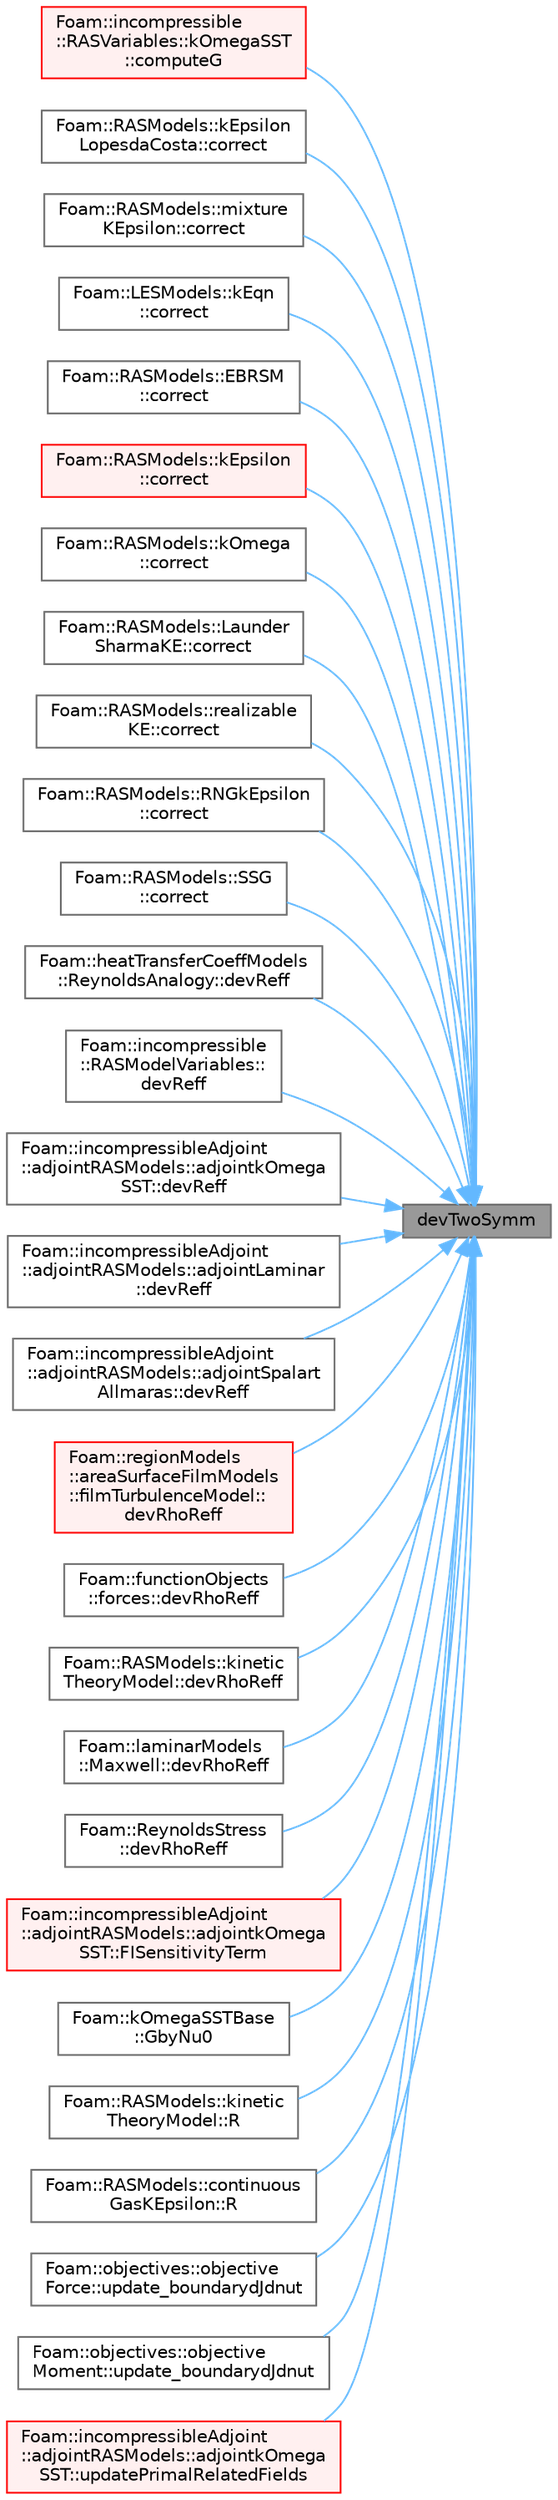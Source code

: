 digraph "devTwoSymm"
{
 // LATEX_PDF_SIZE
  bgcolor="transparent";
  edge [fontname=Helvetica,fontsize=10,labelfontname=Helvetica,labelfontsize=10];
  node [fontname=Helvetica,fontsize=10,shape=box,height=0.2,width=0.4];
  rankdir="RL";
  Node1 [id="Node000001",label="devTwoSymm",height=0.2,width=0.4,color="gray40", fillcolor="grey60", style="filled", fontcolor="black",tooltip=" "];
  Node1 -> Node2 [id="edge1_Node000001_Node000002",dir="back",color="steelblue1",style="solid",tooltip=" "];
  Node2 [id="Node000002",label="Foam::incompressible\l::RASVariables::kOmegaSST\l::computeG",height=0.2,width=0.4,color="red", fillcolor="#FFF0F0", style="filled",URL="$classFoam_1_1incompressible_1_1RASVariables_1_1kOmegaSST.html#a0a6f89743958f63eb445b78e20df2869",tooltip=" "];
  Node1 -> Node6 [id="edge2_Node000001_Node000006",dir="back",color="steelblue1",style="solid",tooltip=" "];
  Node6 [id="Node000006",label="Foam::RASModels::kEpsilon\lLopesdaCosta::correct",height=0.2,width=0.4,color="grey40", fillcolor="white", style="filled",URL="$classFoam_1_1RASModels_1_1kEpsilonLopesdaCosta.html#a3ae44b28050c3aa494c1d8e18cf618c1",tooltip=" "];
  Node1 -> Node7 [id="edge3_Node000001_Node000007",dir="back",color="steelblue1",style="solid",tooltip=" "];
  Node7 [id="Node000007",label="Foam::RASModels::mixture\lKEpsilon::correct",height=0.2,width=0.4,color="grey40", fillcolor="white", style="filled",URL="$classFoam_1_1RASModels_1_1mixtureKEpsilon.html#a3ae44b28050c3aa494c1d8e18cf618c1",tooltip=" "];
  Node1 -> Node8 [id="edge4_Node000001_Node000008",dir="back",color="steelblue1",style="solid",tooltip=" "];
  Node8 [id="Node000008",label="Foam::LESModels::kEqn\l::correct",height=0.2,width=0.4,color="grey40", fillcolor="white", style="filled",URL="$classFoam_1_1LESModels_1_1kEqn.html#a3ae44b28050c3aa494c1d8e18cf618c1",tooltip=" "];
  Node1 -> Node9 [id="edge5_Node000001_Node000009",dir="back",color="steelblue1",style="solid",tooltip=" "];
  Node9 [id="Node000009",label="Foam::RASModels::EBRSM\l::correct",height=0.2,width=0.4,color="grey40", fillcolor="white", style="filled",URL="$classFoam_1_1RASModels_1_1EBRSM.html#a3ae44b28050c3aa494c1d8e18cf618c1",tooltip=" "];
  Node1 -> Node10 [id="edge6_Node000001_Node000010",dir="back",color="steelblue1",style="solid",tooltip=" "];
  Node10 [id="Node000010",label="Foam::RASModels::kEpsilon\l::correct",height=0.2,width=0.4,color="red", fillcolor="#FFF0F0", style="filled",URL="$classFoam_1_1RASModels_1_1kEpsilon.html#a3ae44b28050c3aa494c1d8e18cf618c1",tooltip=" "];
  Node1 -> Node12 [id="edge7_Node000001_Node000012",dir="back",color="steelblue1",style="solid",tooltip=" "];
  Node12 [id="Node000012",label="Foam::RASModels::kOmega\l::correct",height=0.2,width=0.4,color="grey40", fillcolor="white", style="filled",URL="$classFoam_1_1RASModels_1_1kOmega.html#a3ae44b28050c3aa494c1d8e18cf618c1",tooltip=" "];
  Node1 -> Node13 [id="edge8_Node000001_Node000013",dir="back",color="steelblue1",style="solid",tooltip=" "];
  Node13 [id="Node000013",label="Foam::RASModels::Launder\lSharmaKE::correct",height=0.2,width=0.4,color="grey40", fillcolor="white", style="filled",URL="$classFoam_1_1RASModels_1_1LaunderSharmaKE.html#a3ae44b28050c3aa494c1d8e18cf618c1",tooltip=" "];
  Node1 -> Node14 [id="edge9_Node000001_Node000014",dir="back",color="steelblue1",style="solid",tooltip=" "];
  Node14 [id="Node000014",label="Foam::RASModels::realizable\lKE::correct",height=0.2,width=0.4,color="grey40", fillcolor="white", style="filled",URL="$classFoam_1_1RASModels_1_1realizableKE.html#a3ae44b28050c3aa494c1d8e18cf618c1",tooltip=" "];
  Node1 -> Node15 [id="edge10_Node000001_Node000015",dir="back",color="steelblue1",style="solid",tooltip=" "];
  Node15 [id="Node000015",label="Foam::RASModels::RNGkEpsilon\l::correct",height=0.2,width=0.4,color="grey40", fillcolor="white", style="filled",URL="$classFoam_1_1RASModels_1_1RNGkEpsilon.html#a3ae44b28050c3aa494c1d8e18cf618c1",tooltip=" "];
  Node1 -> Node16 [id="edge11_Node000001_Node000016",dir="back",color="steelblue1",style="solid",tooltip=" "];
  Node16 [id="Node000016",label="Foam::RASModels::SSG\l::correct",height=0.2,width=0.4,color="grey40", fillcolor="white", style="filled",URL="$classFoam_1_1RASModels_1_1SSG.html#a3ae44b28050c3aa494c1d8e18cf618c1",tooltip=" "];
  Node1 -> Node17 [id="edge12_Node000001_Node000017",dir="back",color="steelblue1",style="solid",tooltip=" "];
  Node17 [id="Node000017",label="Foam::heatTransferCoeffModels\l::ReynoldsAnalogy::devReff",height=0.2,width=0.4,color="grey40", fillcolor="white", style="filled",URL="$classFoam_1_1heatTransferCoeffModels_1_1ReynoldsAnalogy.html#a58753f66b76bb2146dc1728cb9a6ca0a",tooltip=" "];
  Node1 -> Node18 [id="edge13_Node000001_Node000018",dir="back",color="steelblue1",style="solid",tooltip=" "];
  Node18 [id="Node000018",label="Foam::incompressible\l::RASModelVariables::\ldevReff",height=0.2,width=0.4,color="grey40", fillcolor="white", style="filled",URL="$classFoam_1_1incompressible_1_1RASModelVariables.html#a99d2ce1f33eed7ba43ef5b4a6ec969cd",tooltip=" "];
  Node1 -> Node19 [id="edge14_Node000001_Node000019",dir="back",color="steelblue1",style="solid",tooltip=" "];
  Node19 [id="Node000019",label="Foam::incompressibleAdjoint\l::adjointRASModels::adjointkOmega\lSST::devReff",height=0.2,width=0.4,color="grey40", fillcolor="white", style="filled",URL="$classFoam_1_1incompressibleAdjoint_1_1adjointRASModels_1_1adjointkOmegaSST.html#adf9888bc2862e2fee3ba3b9d64d24d8a",tooltip=" "];
  Node1 -> Node20 [id="edge15_Node000001_Node000020",dir="back",color="steelblue1",style="solid",tooltip=" "];
  Node20 [id="Node000020",label="Foam::incompressibleAdjoint\l::adjointRASModels::adjointLaminar\l::devReff",height=0.2,width=0.4,color="grey40", fillcolor="white", style="filled",URL="$classFoam_1_1incompressibleAdjoint_1_1adjointRASModels_1_1adjointLaminar.html#adf9888bc2862e2fee3ba3b9d64d24d8a",tooltip=" "];
  Node1 -> Node21 [id="edge16_Node000001_Node000021",dir="back",color="steelblue1",style="solid",tooltip=" "];
  Node21 [id="Node000021",label="Foam::incompressibleAdjoint\l::adjointRASModels::adjointSpalart\lAllmaras::devReff",height=0.2,width=0.4,color="grey40", fillcolor="white", style="filled",URL="$classFoam_1_1incompressibleAdjoint_1_1adjointRASModels_1_1adjointSpalartAllmaras.html#adf9888bc2862e2fee3ba3b9d64d24d8a",tooltip=" "];
  Node1 -> Node22 [id="edge17_Node000001_Node000022",dir="back",color="steelblue1",style="solid",tooltip=" "];
  Node22 [id="Node000022",label="Foam::regionModels\l::areaSurfaceFilmModels\l::filmTurbulenceModel::\ldevRhoReff",height=0.2,width=0.4,color="red", fillcolor="#FFF0F0", style="filled",URL="$classFoam_1_1regionModels_1_1areaSurfaceFilmModels_1_1filmTurbulenceModel.html#a5059c0020041f28c11b5c1fc8d302d1c",tooltip=" "];
  Node1 -> Node25 [id="edge18_Node000001_Node000025",dir="back",color="steelblue1",style="solid",tooltip=" "];
  Node25 [id="Node000025",label="Foam::functionObjects\l::forces::devRhoReff",height=0.2,width=0.4,color="grey40", fillcolor="white", style="filled",URL="$classFoam_1_1functionObjects_1_1forces.html#aa9898ad68ea7ed3c31c53d3cc3e4eeec",tooltip=" "];
  Node1 -> Node26 [id="edge19_Node000001_Node000026",dir="back",color="steelblue1",style="solid",tooltip=" "];
  Node26 [id="Node000026",label="Foam::RASModels::kinetic\lTheoryModel::devRhoReff",height=0.2,width=0.4,color="grey40", fillcolor="white", style="filled",URL="$classFoam_1_1RASModels_1_1kineticTheoryModel.html#a1353fae0404db5acf4a2b9f897337d76",tooltip=" "];
  Node1 -> Node27 [id="edge20_Node000001_Node000027",dir="back",color="steelblue1",style="solid",tooltip=" "];
  Node27 [id="Node000027",label="Foam::laminarModels\l::Maxwell::devRhoReff",height=0.2,width=0.4,color="grey40", fillcolor="white", style="filled",URL="$classFoam_1_1laminarModels_1_1Maxwell.html#a65c58882dcba480ee3ca7b3ea2fb5ade",tooltip=" "];
  Node1 -> Node28 [id="edge21_Node000001_Node000028",dir="back",color="steelblue1",style="solid",tooltip=" "];
  Node28 [id="Node000028",label="Foam::ReynoldsStress\l::devRhoReff",height=0.2,width=0.4,color="grey40", fillcolor="white", style="filled",URL="$classFoam_1_1ReynoldsStress.html#a1353fae0404db5acf4a2b9f897337d76",tooltip=" "];
  Node1 -> Node29 [id="edge22_Node000001_Node000029",dir="back",color="steelblue1",style="solid",tooltip=" "];
  Node29 [id="Node000029",label="Foam::incompressibleAdjoint\l::adjointRASModels::adjointkOmega\lSST::FISensitivityTerm",height=0.2,width=0.4,color="red", fillcolor="#FFF0F0", style="filled",URL="$classFoam_1_1incompressibleAdjoint_1_1adjointRASModels_1_1adjointkOmegaSST.html#a0bab0b8eba8a6c1d833a0d962ae7cd8a",tooltip=" "];
  Node1 -> Node31 [id="edge23_Node000001_Node000031",dir="back",color="steelblue1",style="solid",tooltip=" "];
  Node31 [id="Node000031",label="Foam::kOmegaSSTBase\l::GbyNu0",height=0.2,width=0.4,color="grey40", fillcolor="white", style="filled",URL="$classFoam_1_1kOmegaSSTBase.html#a9b0e55a92caf9a90de3a30f2870029c0",tooltip=" "];
  Node1 -> Node32 [id="edge24_Node000001_Node000032",dir="back",color="steelblue1",style="solid",tooltip=" "];
  Node32 [id="Node000032",label="Foam::RASModels::kinetic\lTheoryModel::R",height=0.2,width=0.4,color="grey40", fillcolor="white", style="filled",URL="$classFoam_1_1RASModels_1_1kineticTheoryModel.html#a0ab920a3614f76cbb8f6d1d550a6f7f3",tooltip=" "];
  Node1 -> Node33 [id="edge25_Node000001_Node000033",dir="back",color="steelblue1",style="solid",tooltip=" "];
  Node33 [id="Node000033",label="Foam::RASModels::continuous\lGasKEpsilon::R",height=0.2,width=0.4,color="grey40", fillcolor="white", style="filled",URL="$classFoam_1_1RASModels_1_1continuousGasKEpsilon.html#a89520ba1b936e6ffed0baac06d42349b",tooltip=" "];
  Node1 -> Node34 [id="edge26_Node000001_Node000034",dir="back",color="steelblue1",style="solid",tooltip=" "];
  Node34 [id="Node000034",label="Foam::objectives::objective\lForce::update_boundarydJdnut",height=0.2,width=0.4,color="grey40", fillcolor="white", style="filled",URL="$classFoam_1_1objectives_1_1objectiveForce.html#a2338db5e0e4bcc7fef73f2423a3c2cf7",tooltip=" "];
  Node1 -> Node35 [id="edge27_Node000001_Node000035",dir="back",color="steelblue1",style="solid",tooltip=" "];
  Node35 [id="Node000035",label="Foam::objectives::objective\lMoment::update_boundarydJdnut",height=0.2,width=0.4,color="grey40", fillcolor="white", style="filled",URL="$classFoam_1_1objectives_1_1objectiveMoment.html#a2338db5e0e4bcc7fef73f2423a3c2cf7",tooltip=" "];
  Node1 -> Node36 [id="edge28_Node000001_Node000036",dir="back",color="steelblue1",style="solid",tooltip=" "];
  Node36 [id="Node000036",label="Foam::incompressibleAdjoint\l::adjointRASModels::adjointkOmega\lSST::updatePrimalRelatedFields",height=0.2,width=0.4,color="red", fillcolor="#FFF0F0", style="filled",URL="$classFoam_1_1incompressibleAdjoint_1_1adjointRASModels_1_1adjointkOmegaSST.html#a4dcce4d3976f413371589fd8db0923ea",tooltip=" "];
}
